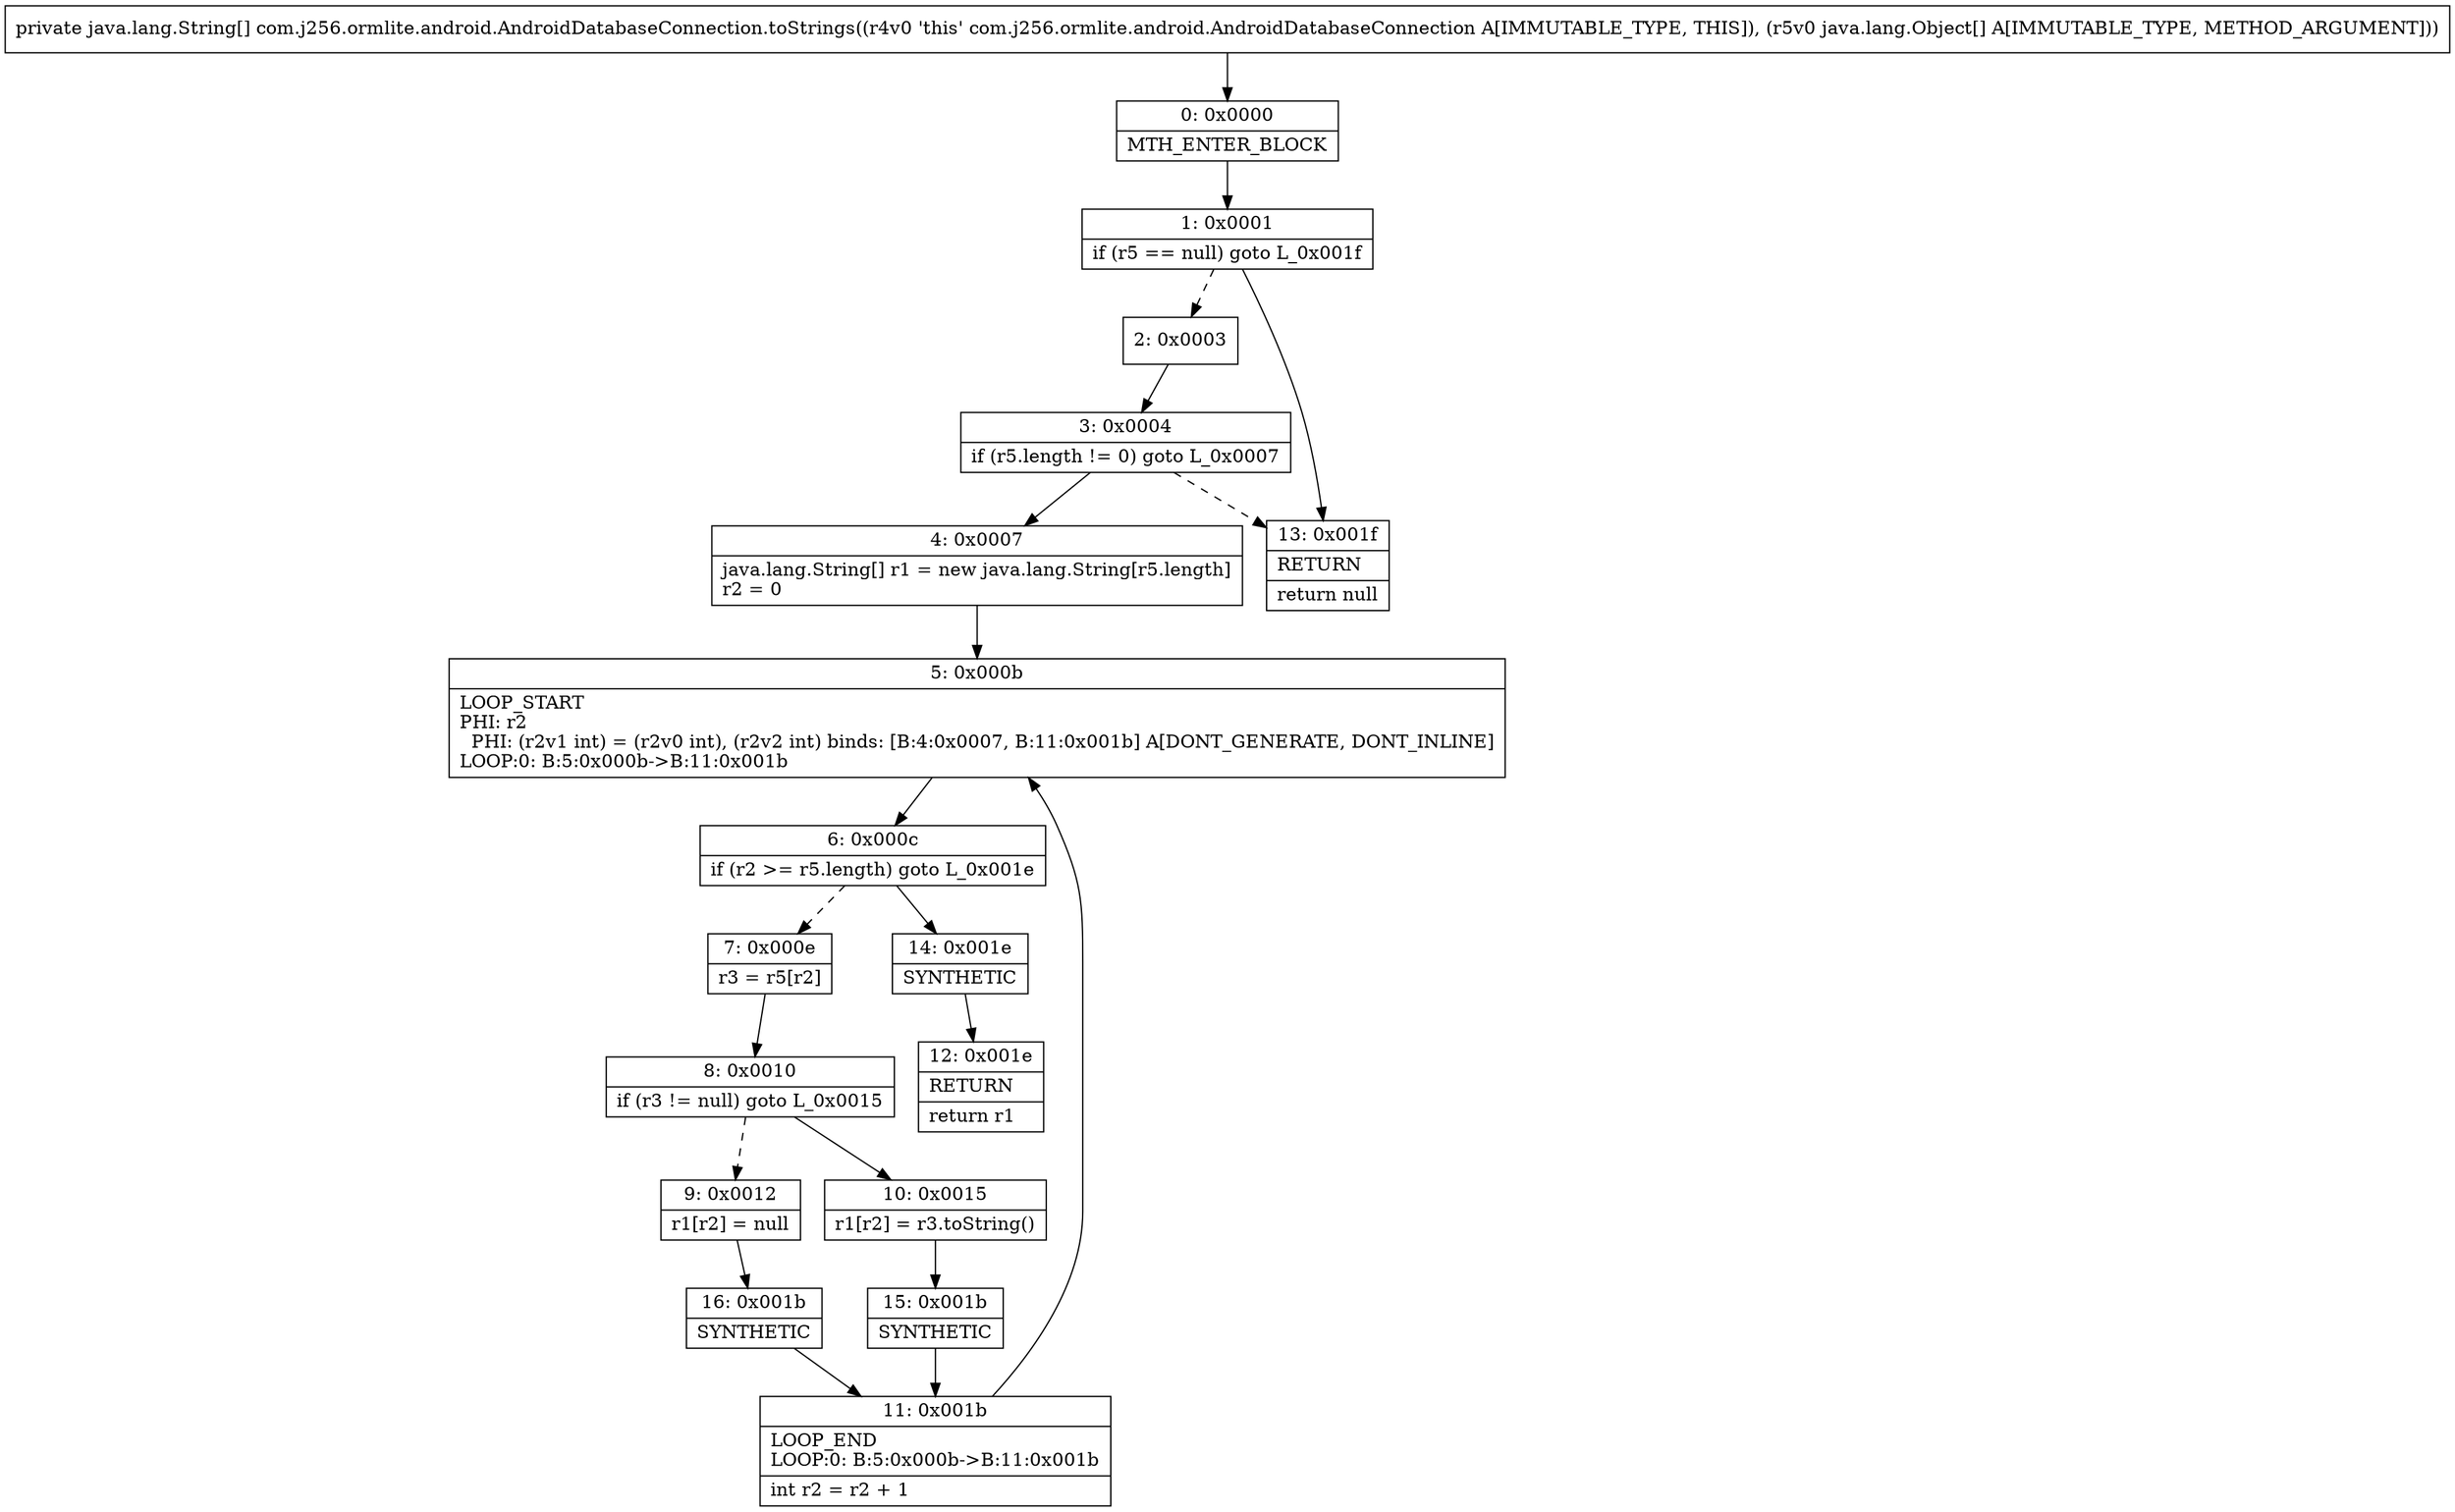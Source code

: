 digraph "CFG forcom.j256.ormlite.android.AndroidDatabaseConnection.toStrings([Ljava\/lang\/Object;)[Ljava\/lang\/String;" {
Node_0 [shape=record,label="{0\:\ 0x0000|MTH_ENTER_BLOCK\l}"];
Node_1 [shape=record,label="{1\:\ 0x0001|if (r5 == null) goto L_0x001f\l}"];
Node_2 [shape=record,label="{2\:\ 0x0003}"];
Node_3 [shape=record,label="{3\:\ 0x0004|if (r5.length != 0) goto L_0x0007\l}"];
Node_4 [shape=record,label="{4\:\ 0x0007|java.lang.String[] r1 = new java.lang.String[r5.length]\lr2 = 0\l}"];
Node_5 [shape=record,label="{5\:\ 0x000b|LOOP_START\lPHI: r2 \l  PHI: (r2v1 int) = (r2v0 int), (r2v2 int) binds: [B:4:0x0007, B:11:0x001b] A[DONT_GENERATE, DONT_INLINE]\lLOOP:0: B:5:0x000b\-\>B:11:0x001b\l}"];
Node_6 [shape=record,label="{6\:\ 0x000c|if (r2 \>= r5.length) goto L_0x001e\l}"];
Node_7 [shape=record,label="{7\:\ 0x000e|r3 = r5[r2]\l}"];
Node_8 [shape=record,label="{8\:\ 0x0010|if (r3 != null) goto L_0x0015\l}"];
Node_9 [shape=record,label="{9\:\ 0x0012|r1[r2] = null\l}"];
Node_10 [shape=record,label="{10\:\ 0x0015|r1[r2] = r3.toString()\l}"];
Node_11 [shape=record,label="{11\:\ 0x001b|LOOP_END\lLOOP:0: B:5:0x000b\-\>B:11:0x001b\l|int r2 = r2 + 1\l}"];
Node_12 [shape=record,label="{12\:\ 0x001e|RETURN\l|return r1\l}"];
Node_13 [shape=record,label="{13\:\ 0x001f|RETURN\l|return null\l}"];
Node_14 [shape=record,label="{14\:\ 0x001e|SYNTHETIC\l}"];
Node_15 [shape=record,label="{15\:\ 0x001b|SYNTHETIC\l}"];
Node_16 [shape=record,label="{16\:\ 0x001b|SYNTHETIC\l}"];
MethodNode[shape=record,label="{private java.lang.String[] com.j256.ormlite.android.AndroidDatabaseConnection.toStrings((r4v0 'this' com.j256.ormlite.android.AndroidDatabaseConnection A[IMMUTABLE_TYPE, THIS]), (r5v0 java.lang.Object[] A[IMMUTABLE_TYPE, METHOD_ARGUMENT])) }"];
MethodNode -> Node_0;
Node_0 -> Node_1;
Node_1 -> Node_2[style=dashed];
Node_1 -> Node_13;
Node_2 -> Node_3;
Node_3 -> Node_4;
Node_3 -> Node_13[style=dashed];
Node_4 -> Node_5;
Node_5 -> Node_6;
Node_6 -> Node_7[style=dashed];
Node_6 -> Node_14;
Node_7 -> Node_8;
Node_8 -> Node_9[style=dashed];
Node_8 -> Node_10;
Node_9 -> Node_16;
Node_10 -> Node_15;
Node_11 -> Node_5;
Node_14 -> Node_12;
Node_15 -> Node_11;
Node_16 -> Node_11;
}

